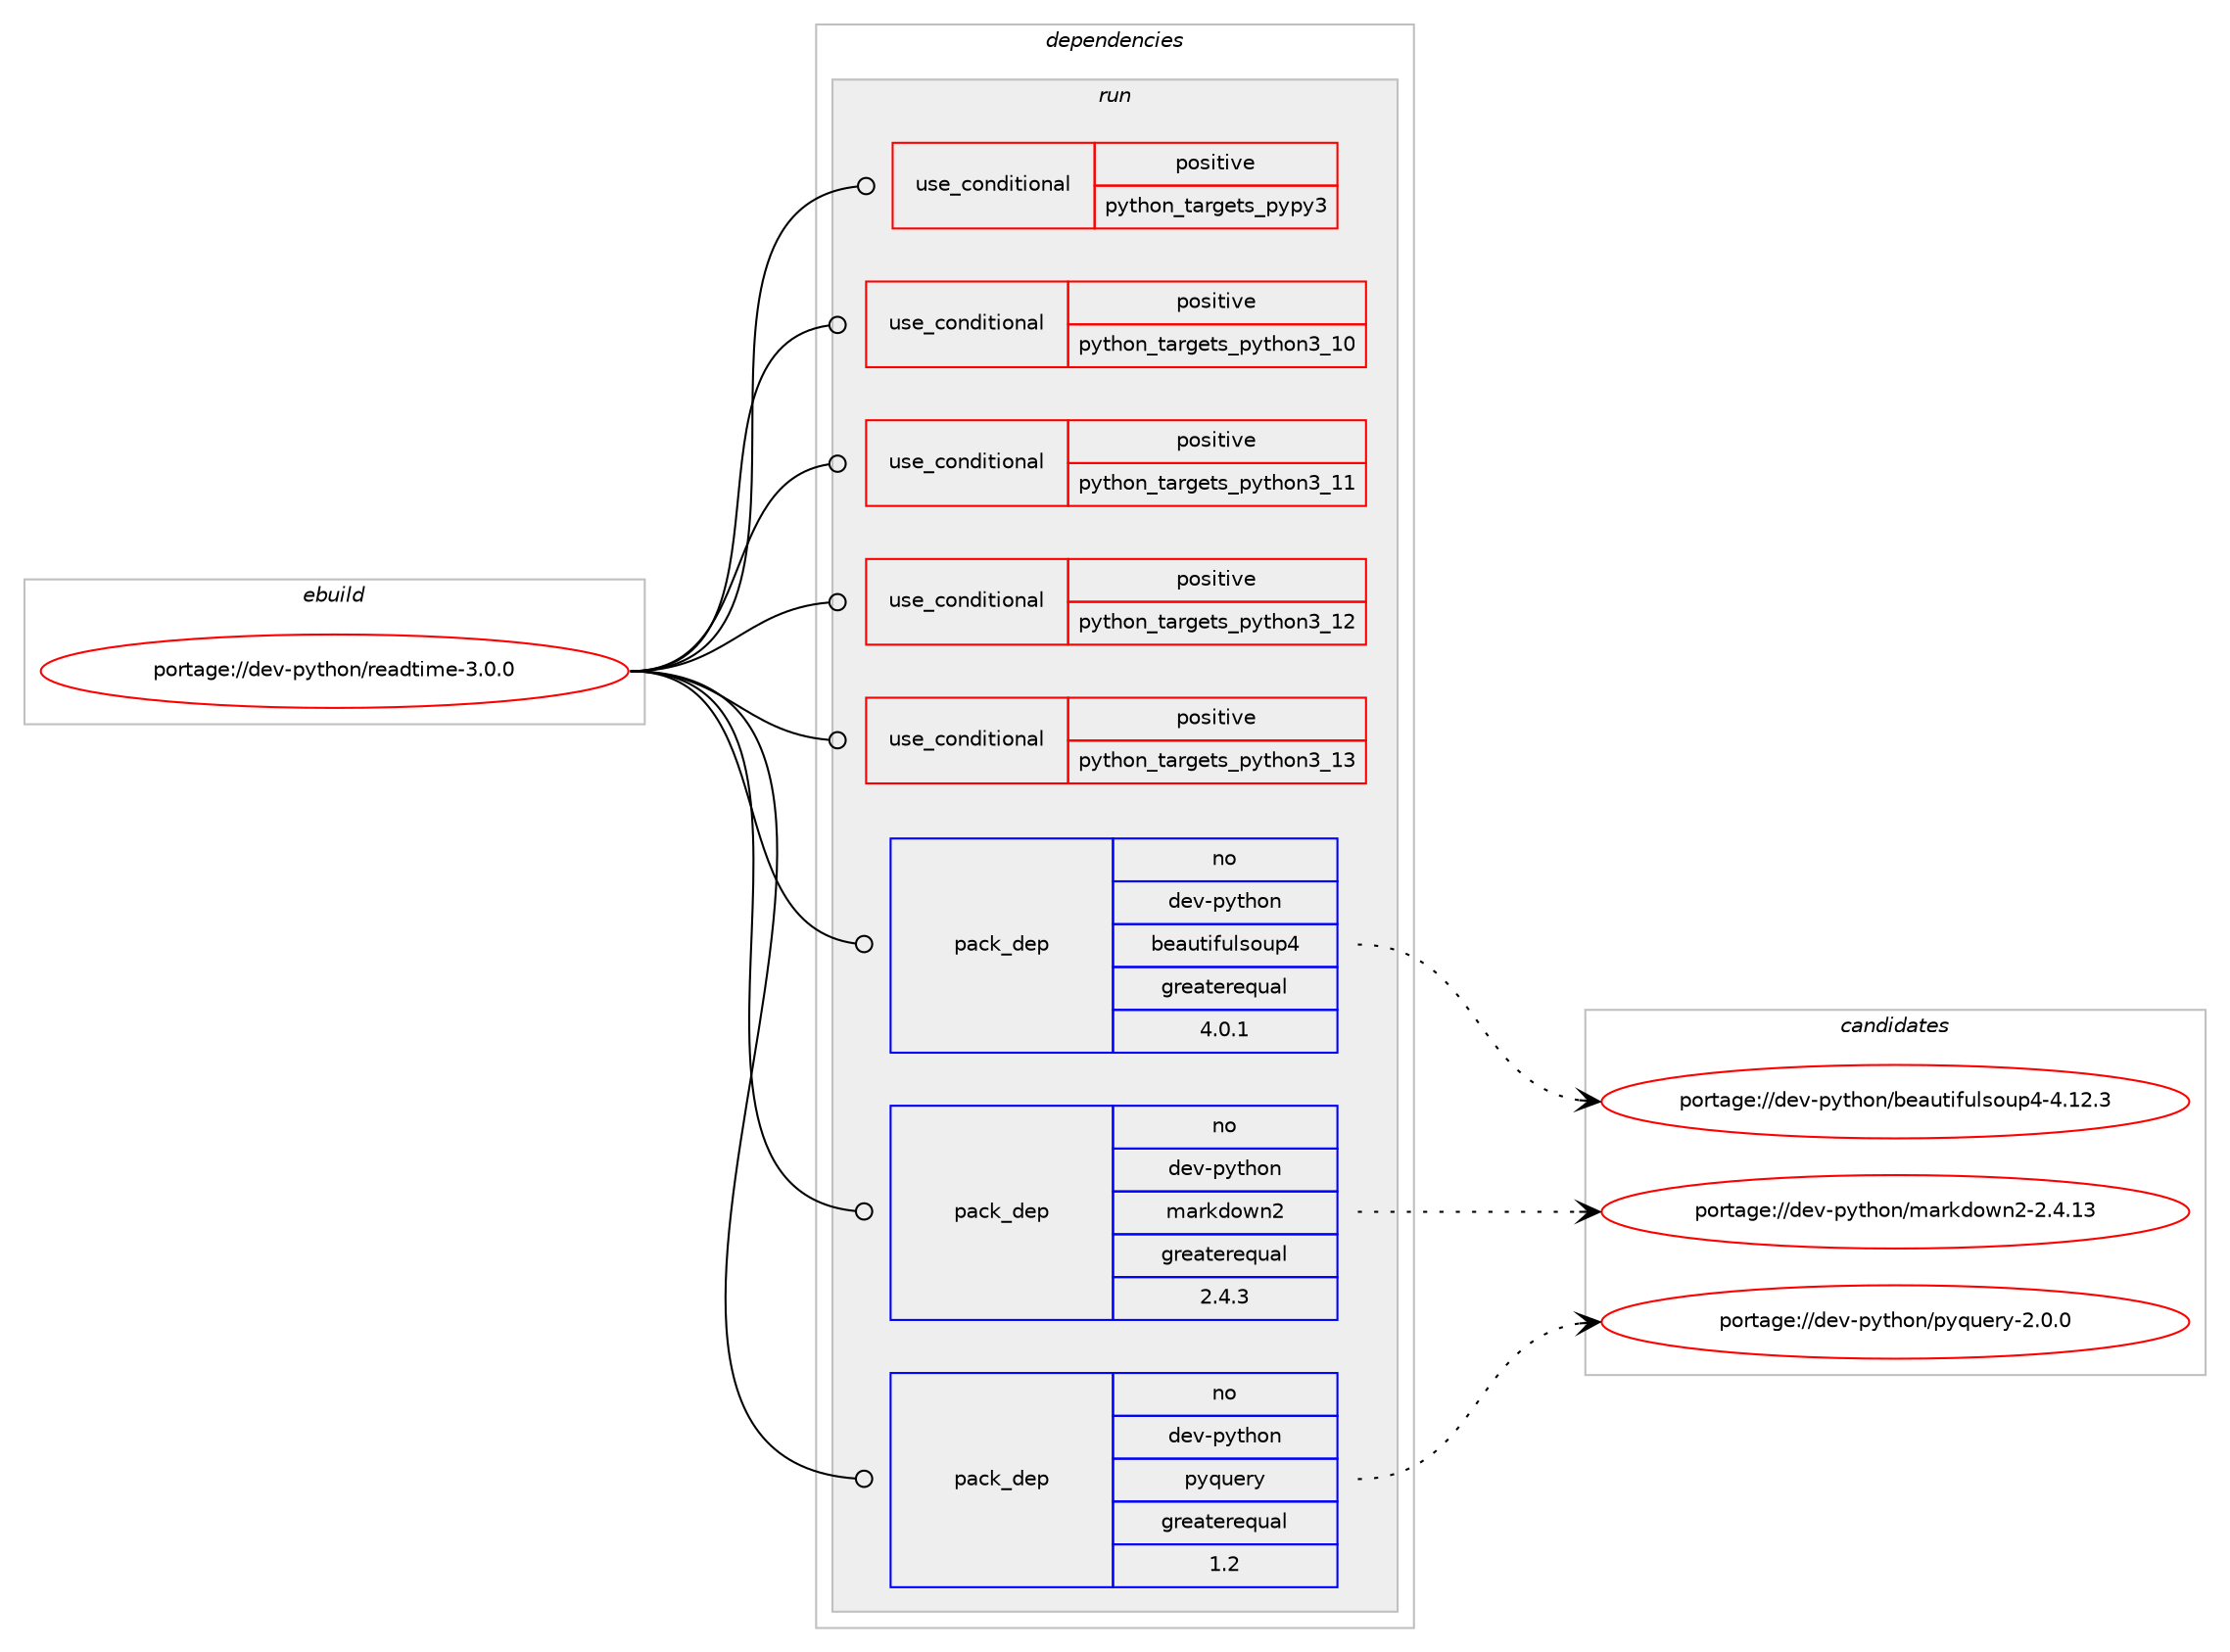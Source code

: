 digraph prolog {

# *************
# Graph options
# *************

newrank=true;
concentrate=true;
compound=true;
graph [rankdir=LR,fontname=Helvetica,fontsize=10,ranksep=1.5];#, ranksep=2.5, nodesep=0.2];
edge  [arrowhead=vee];
node  [fontname=Helvetica,fontsize=10];

# **********
# The ebuild
# **********

subgraph cluster_leftcol {
color=gray;
rank=same;
label=<<i>ebuild</i>>;
id [label="portage://dev-python/readtime-3.0.0", color=red, width=4, href="../dev-python/readtime-3.0.0.svg"];
}

# ****************
# The dependencies
# ****************

subgraph cluster_midcol {
color=gray;
label=<<i>dependencies</i>>;
subgraph cluster_compile {
fillcolor="#eeeeee";
style=filled;
label=<<i>compile</i>>;
}
subgraph cluster_compileandrun {
fillcolor="#eeeeee";
style=filled;
label=<<i>compile and run</i>>;
}
subgraph cluster_run {
fillcolor="#eeeeee";
style=filled;
label=<<i>run</i>>;
subgraph cond37571 {
dependency81089 [label=<<TABLE BORDER="0" CELLBORDER="1" CELLSPACING="0" CELLPADDING="4"><TR><TD ROWSPAN="3" CELLPADDING="10">use_conditional</TD></TR><TR><TD>positive</TD></TR><TR><TD>python_targets_pypy3</TD></TR></TABLE>>, shape=none, color=red];
# *** BEGIN UNKNOWN DEPENDENCY TYPE (TODO) ***
# dependency81089 -> package_dependency(portage://dev-python/readtime-3.0.0,run,no,dev-python,pypy3,none,[,,],any_same_slot,[])
# *** END UNKNOWN DEPENDENCY TYPE (TODO) ***

}
id:e -> dependency81089:w [weight=20,style="solid",arrowhead="odot"];
subgraph cond37572 {
dependency81090 [label=<<TABLE BORDER="0" CELLBORDER="1" CELLSPACING="0" CELLPADDING="4"><TR><TD ROWSPAN="3" CELLPADDING="10">use_conditional</TD></TR><TR><TD>positive</TD></TR><TR><TD>python_targets_python3_10</TD></TR></TABLE>>, shape=none, color=red];
# *** BEGIN UNKNOWN DEPENDENCY TYPE (TODO) ***
# dependency81090 -> package_dependency(portage://dev-python/readtime-3.0.0,run,no,dev-lang,python,none,[,,],[slot(3.10)],[])
# *** END UNKNOWN DEPENDENCY TYPE (TODO) ***

}
id:e -> dependency81090:w [weight=20,style="solid",arrowhead="odot"];
subgraph cond37573 {
dependency81091 [label=<<TABLE BORDER="0" CELLBORDER="1" CELLSPACING="0" CELLPADDING="4"><TR><TD ROWSPAN="3" CELLPADDING="10">use_conditional</TD></TR><TR><TD>positive</TD></TR><TR><TD>python_targets_python3_11</TD></TR></TABLE>>, shape=none, color=red];
# *** BEGIN UNKNOWN DEPENDENCY TYPE (TODO) ***
# dependency81091 -> package_dependency(portage://dev-python/readtime-3.0.0,run,no,dev-lang,python,none,[,,],[slot(3.11)],[])
# *** END UNKNOWN DEPENDENCY TYPE (TODO) ***

}
id:e -> dependency81091:w [weight=20,style="solid",arrowhead="odot"];
subgraph cond37574 {
dependency81092 [label=<<TABLE BORDER="0" CELLBORDER="1" CELLSPACING="0" CELLPADDING="4"><TR><TD ROWSPAN="3" CELLPADDING="10">use_conditional</TD></TR><TR><TD>positive</TD></TR><TR><TD>python_targets_python3_12</TD></TR></TABLE>>, shape=none, color=red];
# *** BEGIN UNKNOWN DEPENDENCY TYPE (TODO) ***
# dependency81092 -> package_dependency(portage://dev-python/readtime-3.0.0,run,no,dev-lang,python,none,[,,],[slot(3.12)],[])
# *** END UNKNOWN DEPENDENCY TYPE (TODO) ***

}
id:e -> dependency81092:w [weight=20,style="solid",arrowhead="odot"];
subgraph cond37575 {
dependency81093 [label=<<TABLE BORDER="0" CELLBORDER="1" CELLSPACING="0" CELLPADDING="4"><TR><TD ROWSPAN="3" CELLPADDING="10">use_conditional</TD></TR><TR><TD>positive</TD></TR><TR><TD>python_targets_python3_13</TD></TR></TABLE>>, shape=none, color=red];
# *** BEGIN UNKNOWN DEPENDENCY TYPE (TODO) ***
# dependency81093 -> package_dependency(portage://dev-python/readtime-3.0.0,run,no,dev-lang,python,none,[,,],[slot(3.13)],[])
# *** END UNKNOWN DEPENDENCY TYPE (TODO) ***

}
id:e -> dependency81093:w [weight=20,style="solid",arrowhead="odot"];
subgraph pack42280 {
dependency81094 [label=<<TABLE BORDER="0" CELLBORDER="1" CELLSPACING="0" CELLPADDING="4" WIDTH="220"><TR><TD ROWSPAN="6" CELLPADDING="30">pack_dep</TD></TR><TR><TD WIDTH="110">no</TD></TR><TR><TD>dev-python</TD></TR><TR><TD>beautifulsoup4</TD></TR><TR><TD>greaterequal</TD></TR><TR><TD>4.0.1</TD></TR></TABLE>>, shape=none, color=blue];
}
id:e -> dependency81094:w [weight=20,style="solid",arrowhead="odot"];
subgraph pack42281 {
dependency81095 [label=<<TABLE BORDER="0" CELLBORDER="1" CELLSPACING="0" CELLPADDING="4" WIDTH="220"><TR><TD ROWSPAN="6" CELLPADDING="30">pack_dep</TD></TR><TR><TD WIDTH="110">no</TD></TR><TR><TD>dev-python</TD></TR><TR><TD>markdown2</TD></TR><TR><TD>greaterequal</TD></TR><TR><TD>2.4.3</TD></TR></TABLE>>, shape=none, color=blue];
}
id:e -> dependency81095:w [weight=20,style="solid",arrowhead="odot"];
subgraph pack42282 {
dependency81096 [label=<<TABLE BORDER="0" CELLBORDER="1" CELLSPACING="0" CELLPADDING="4" WIDTH="220"><TR><TD ROWSPAN="6" CELLPADDING="30">pack_dep</TD></TR><TR><TD WIDTH="110">no</TD></TR><TR><TD>dev-python</TD></TR><TR><TD>pyquery</TD></TR><TR><TD>greaterequal</TD></TR><TR><TD>1.2</TD></TR></TABLE>>, shape=none, color=blue];
}
id:e -> dependency81096:w [weight=20,style="solid",arrowhead="odot"];
}
}

# **************
# The candidates
# **************

subgraph cluster_choices {
rank=same;
color=gray;
label=<<i>candidates</i>>;

subgraph choice42280 {
color=black;
nodesep=1;
choice100101118451121211161041111104798101971171161051021171081151111171125245524649504651 [label="portage://dev-python/beautifulsoup4-4.12.3", color=red, width=4,href="../dev-python/beautifulsoup4-4.12.3.svg"];
dependency81094:e -> choice100101118451121211161041111104798101971171161051021171081151111171125245524649504651:w [style=dotted,weight="100"];
}
subgraph choice42281 {
color=black;
nodesep=1;
choice1001011184511212111610411111047109971141071001111191105045504652464951 [label="portage://dev-python/markdown2-2.4.13", color=red, width=4,href="../dev-python/markdown2-2.4.13.svg"];
dependency81095:e -> choice1001011184511212111610411111047109971141071001111191105045504652464951:w [style=dotted,weight="100"];
}
subgraph choice42282 {
color=black;
nodesep=1;
choice1001011184511212111610411111047112121113117101114121455046484648 [label="portage://dev-python/pyquery-2.0.0", color=red, width=4,href="../dev-python/pyquery-2.0.0.svg"];
dependency81096:e -> choice1001011184511212111610411111047112121113117101114121455046484648:w [style=dotted,weight="100"];
}
}

}
